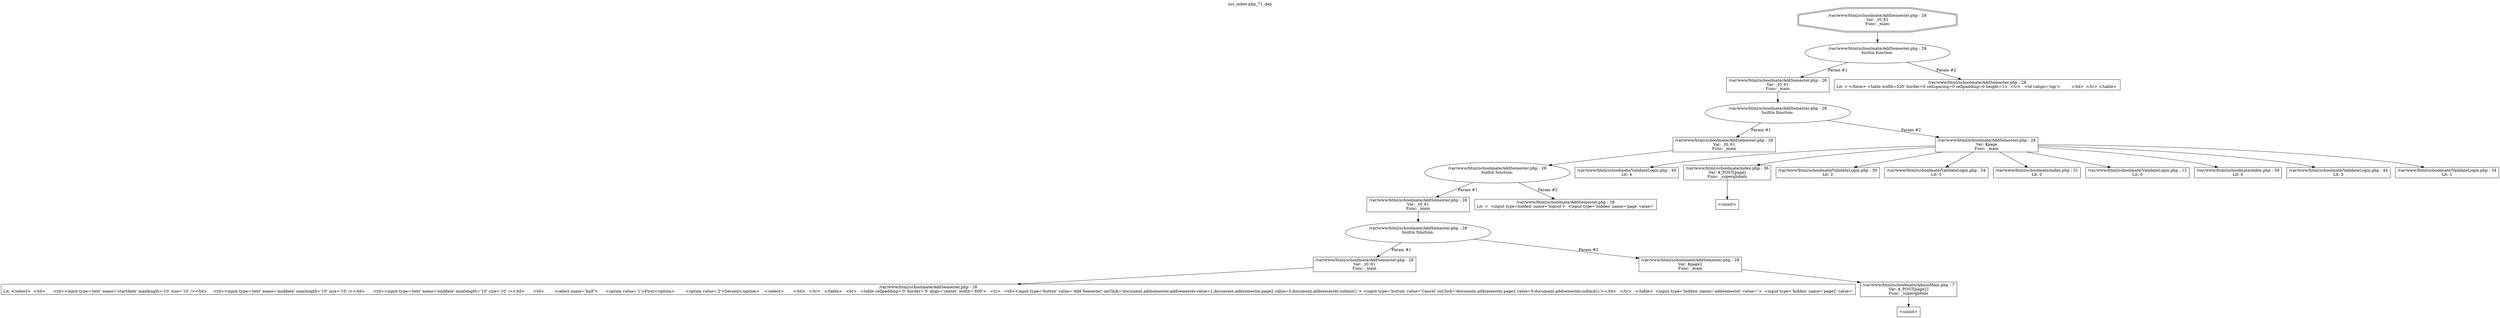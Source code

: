 digraph cfg {
  label="xss_index.php_71_dep";
  labelloc=t;
  n1 [shape=doubleoctagon, label="/var/www/html/schoolmate/AddSemester.php : 28\nVar: _t0_61\nFunc: _main\n"];
  n2 [shape=ellipse, label="/var/www/html/schoolmate/AddSemester.php : 28\nbuiltin function:\n.\n"];
  n3 [shape=box, label="/var/www/html/schoolmate/AddSemester.php : 28\nVar: _t0_61\nFunc: _main\n"];
  n4 [shape=ellipse, label="/var/www/html/schoolmate/AddSemester.php : 28\nbuiltin function:\n.\n"];
  n5 [shape=box, label="/var/www/html/schoolmate/AddSemester.php : 28\nVar: _t0_61\nFunc: _main\n"];
  n6 [shape=ellipse, label="/var/www/html/schoolmate/AddSemester.php : 28\nbuiltin function:\n.\n"];
  n7 [shape=box, label="/var/www/html/schoolmate/AddSemester.php : 28\nVar: _t0_61\nFunc: _main\n"];
  n8 [shape=ellipse, label="/var/www/html/schoolmate/AddSemester.php : 28\nbuiltin function:\n.\n"];
  n9 [shape=box, label="/var/www/html/schoolmate/AddSemester.php : 28\nVar: _t0_61\nFunc: _main\n"];
  n10 [shape=box, label="/var/www/html/schoolmate/AddSemester.php : 28\nLit: </select>	</td>	<td><input type='text' name='startdate' maxlength='10' size='10' /></td>	<td><input type='text' name='middate' maxlength='10' size='10' /></td>	<td><input type='text' name='enddate' maxlength='10' size='10' /></td>	<td>	 <select name='half'>	  <option value='1'>First</option>	  <option value='2'>Second</option>	 </select>	</td>   </tr>   </table>   <br>   <table cellpadding='0' border='0' align='center' width='600'>   <tr>   <td><input type='button' value='Add Semester' onClick='document.addsemester.addsemester.value=1;document.addsemester.page2.value=5;document.addsemester.submit();'> <input type='button' value='Cancel' onClick='document.addsemester.page2.value=5;document.addsemester.submit();'></td>   </tr>   </table>  <input type='hidden' name='addsemester' value=''>  <input type='hidden' name='page2' value='\n"];
  n11 [shape=box, label="/var/www/html/schoolmate/AddSemester.php : 28\nVar: $page2\nFunc: _main\n"];
  n12 [shape=box, label="/var/www/html/schoolmate/AdminMain.php : 7\nVar: $_POST[page2]\nFunc: _superglobals\n"];
  n13 [shape=box, label="<uninit>"];
  n14 [shape=box, label="/var/www/html/schoolmate/AddSemester.php : 28\nLit: >  <input type=hidden' name='logout'>  <input type='hidden' name='page' value='\n"];
  n15 [shape=box, label="/var/www/html/schoolmate/AddSemester.php : 28\nVar: $page\nFunc: _main\n"];
  n16 [shape=box, label="/var/www/html/schoolmate/ValidateLogin.php : 49\nLit: 4\n"];
  n17 [shape=box, label="/var/www/html/schoolmate/index.php : 36\nVar: $_POST[page]\nFunc: _superglobals\n"];
  n18 [shape=box, label="<uninit>"];
  n19 [shape=box, label="/var/www/html/schoolmate/ValidateLogin.php : 39\nLit: 2\n"];
  n20 [shape=box, label="/var/www/html/schoolmate/ValidateLogin.php : 54\nLit: 5\n"];
  n21 [shape=box, label="/var/www/html/schoolmate/index.php : 51\nLit: 0\n"];
  n22 [shape=box, label="/var/www/html/schoolmate/ValidateLogin.php : 12\nLit: 0\n"];
  n23 [shape=box, label="/var/www/html/schoolmate/index.php : 39\nLit: 0\n"];
  n24 [shape=box, label="/var/www/html/schoolmate/ValidateLogin.php : 44\nLit: 2\n"];
  n25 [shape=box, label="/var/www/html/schoolmate/ValidateLogin.php : 34\nLit: 1\n"];
  n26 [shape=box, label="/var/www/html/schoolmate/AddSemester.php : 28\nLit: > </form> <table width=520' border=0 cellspacing=0 cellpadding=0 height=1>  <tr>   <td valign='top'>	&nbsp;   </td>  </tr> </table> \n"];
  n1 -> n2;
  n3 -> n4;
  n5 -> n6;
  n7 -> n8;
  n9 -> n10;
  n8 -> n9[label="Param #1"];
  n8 -> n11[label="Param #2"];
  n12 -> n13;
  n11 -> n12;
  n6 -> n7[label="Param #1"];
  n6 -> n14[label="Param #2"];
  n4 -> n5[label="Param #1"];
  n4 -> n15[label="Param #2"];
  n15 -> n16;
  n15 -> n17;
  n15 -> n19;
  n15 -> n20;
  n15 -> n21;
  n15 -> n22;
  n15 -> n23;
  n15 -> n24;
  n15 -> n25;
  n17 -> n18;
  n2 -> n3[label="Param #1"];
  n2 -> n26[label="Param #2"];
}
